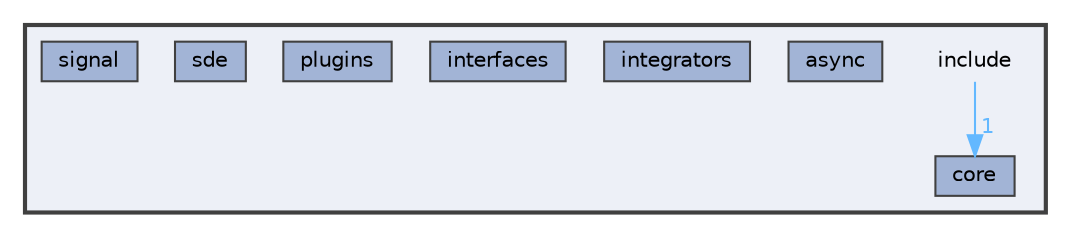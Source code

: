 digraph "include"
{
 // LATEX_PDF_SIZE
  bgcolor="transparent";
  edge [fontname=Helvetica,fontsize=10,labelfontname=Helvetica,labelfontsize=10];
  node [fontname=Helvetica,fontsize=10,shape=box,height=0.2,width=0.4];
  compound=true
  subgraph clusterdir_d44c64559bbebec7f509842c48db8b23 {
    graph [ bgcolor="#edf0f7", pencolor="grey25", label="", fontname=Helvetica,fontsize=10 style="filled,bold", URL="dir_d44c64559bbebec7f509842c48db8b23.html",tooltip=""]
    dir_d44c64559bbebec7f509842c48db8b23 [shape=plaintext, label="include"];
  dir_e3d95aefb38d49be079aba444fa9053d [label="async", fillcolor="#a2b4d6", color="grey25", style="filled", URL="dir_e3d95aefb38d49be079aba444fa9053d.html",tooltip=""];
  dir_3d69f64eaf81436fe2b22361382717e5 [label="core", fillcolor="#a2b4d6", color="grey25", style="filled", URL="dir_3d69f64eaf81436fe2b22361382717e5.html",tooltip=""];
  dir_dc924870d46bc59197fc3bc2d75e5d7e [label="integrators", fillcolor="#a2b4d6", color="grey25", style="filled", URL="dir_dc924870d46bc59197fc3bc2d75e5d7e.html",tooltip=""];
  dir_b6a1b25c97174b03ee33ad89b32089b9 [label="interfaces", fillcolor="#a2b4d6", color="grey25", style="filled", URL="dir_b6a1b25c97174b03ee33ad89b32089b9.html",tooltip=""];
  dir_80a97e946e592a634a6c19a3e8899843 [label="plugins", fillcolor="#a2b4d6", color="grey25", style="filled", URL="dir_80a97e946e592a634a6c19a3e8899843.html",tooltip=""];
  dir_62e74e2e0c167753f130ffc56a66b4c4 [label="sde", fillcolor="#a2b4d6", color="grey25", style="filled", URL="dir_62e74e2e0c167753f130ffc56a66b4c4.html",tooltip=""];
  dir_5248fb696a4f421bd7411464e201f301 [label="signal", fillcolor="#a2b4d6", color="grey25", style="filled", URL="dir_5248fb696a4f421bd7411464e201f301.html",tooltip=""];
  }
  dir_d44c64559bbebec7f509842c48db8b23->dir_3d69f64eaf81436fe2b22361382717e5 [headlabel="1", labeldistance=1.5 headhref="dir_000004_000002.html" href="dir_000004_000002.html" color="steelblue1" fontcolor="steelblue1"];
}
